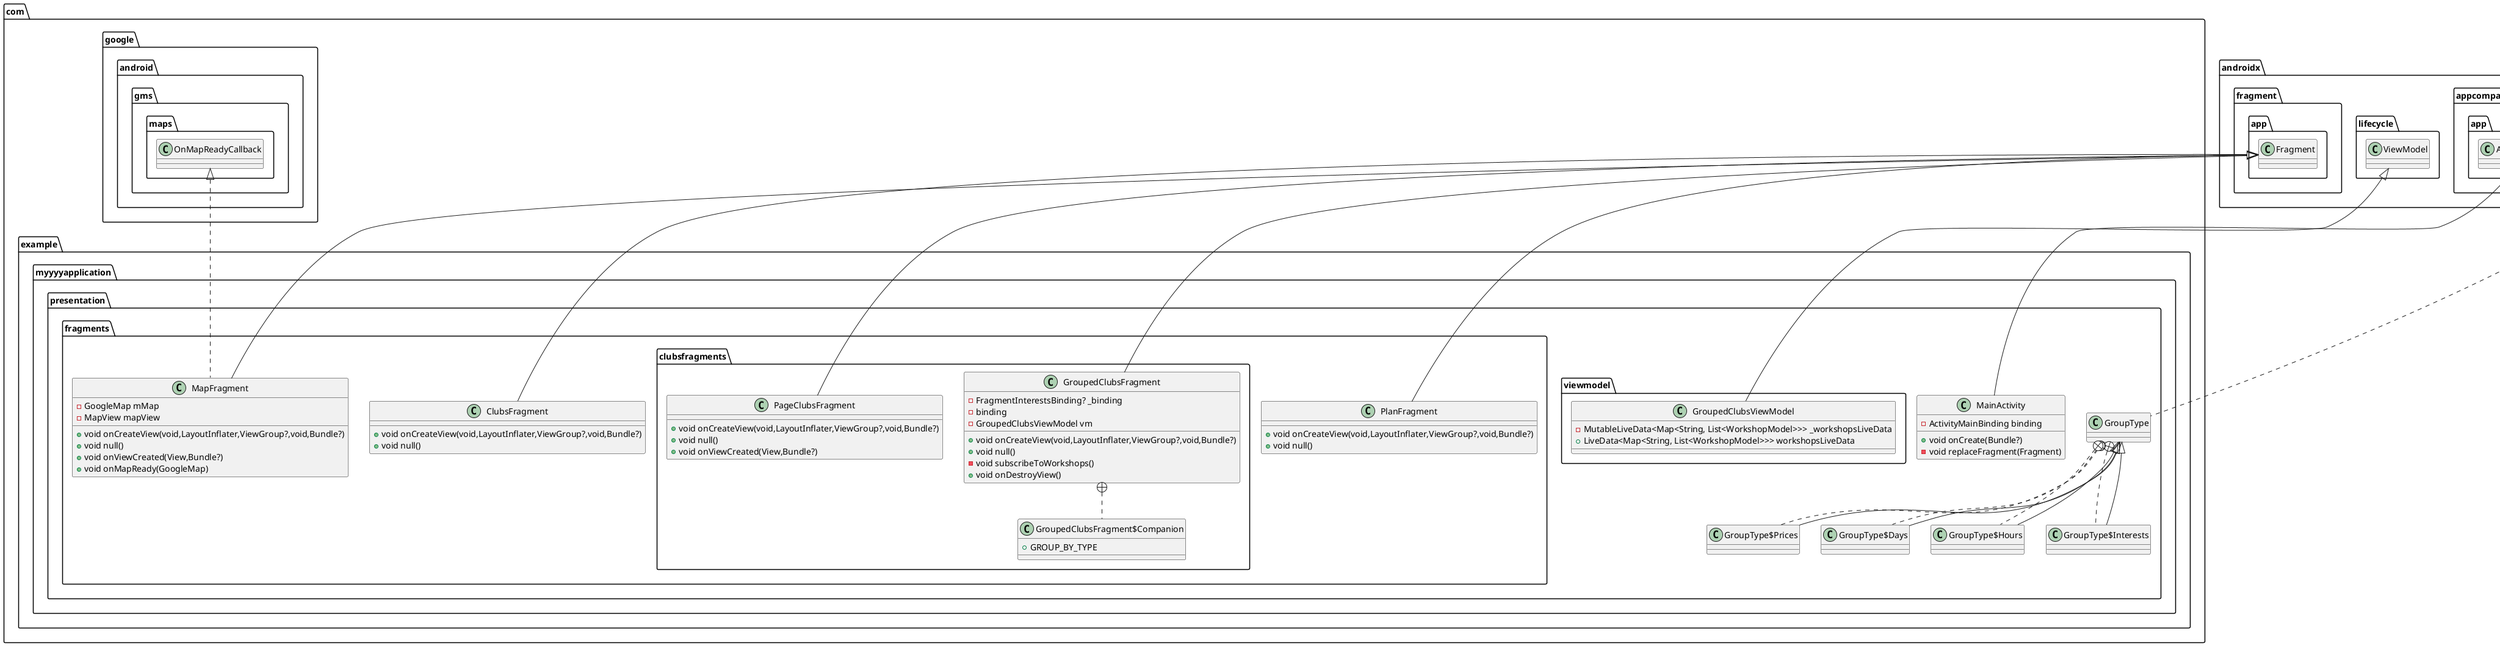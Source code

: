 @startuml
class com.example.myyyyapplication.presentation.fragments.ClubsFragment {
+ void onCreateView(void,LayoutInflater,ViewGroup?,void,Bundle?)
+ void null()
}

class com.example.myyyyapplication.presentation.MainActivity {
- ActivityMainBinding binding
+ void onCreate(Bundle?)
- void replaceFragment(Fragment)
}


class com.example.myyyyapplication.presentation.fragments.clubsfragments.GroupedClubsFragment$Companion {
+  GROUP_BY_TYPE
}

class com.example.myyyyapplication.presentation.fragments.clubsfragments.GroupedClubsFragment {
- FragmentInterestsBinding? _binding
-  binding
- GroupedClubsViewModel vm
+ void onCreateView(void,LayoutInflater,ViewGroup?,void,Bundle?)
+ void null()
- void subscribeToWorkshops()
+ void onDestroyView()
}


class com.example.myyyyapplication.presentation.viewmodel.GroupedClubsViewModel {
- MutableLiveData<Map<String, List<WorkshopModel>>> _workshopsLiveData
+ LiveData<Map<String, List<WorkshopModel>>> workshopsLiveData
}

class com.example.myyyyapplication.presentation.fragments.MapFragment {
- GoogleMap mMap
- MapView mapView
+ void onCreateView(void,LayoutInflater,ViewGroup?,void,Bundle?)
+ void null()
+ void onViewCreated(View,Bundle?)
+ void onMapReady(GoogleMap)
}


class com.example.myyyyapplication.presentation.fragments.PlanFragment {
+ void onCreateView(void,LayoutInflater,ViewGroup?,void,Bundle?)
+ void null()
}

class com.example.myyyyapplication.presentation.GroupType$Interests {
}
class com.example.myyyyapplication.presentation.GroupType$Prices {
}
class com.example.myyyyapplication.presentation.GroupType$Days {
}
class com.example.myyyyapplication.presentation.GroupType$Hours {
}
class com.example.myyyyapplication.presentation.GroupType {
}
class com.example.myyyyapplication.presentation.fragments.clubsfragments.PageClubsFragment {
+ void onCreateView(void,LayoutInflater,ViewGroup?,void,Bundle?)
+ void null()
+ void onViewCreated(View,Bundle?)
}



androidx.fragment.app.Fragment <|-- com.example.myyyyapplication.presentation.fragments.ClubsFragment
androidx.appcompat.app.AppCompatActivity <|-- com.example.myyyyapplication.presentation.MainActivity
com.example.myyyyapplication.presentation.fragments.clubsfragments.GroupedClubsFragment +.. com.example.myyyyapplication.presentation.fragments.clubsfragments.GroupedClubsFragment$Companion
androidx.fragment.app.Fragment <|-- com.example.myyyyapplication.presentation.fragments.clubsfragments.GroupedClubsFragment
androidx.lifecycle.ViewModel <|-- com.example.myyyyapplication.presentation.viewmodel.GroupedClubsViewModel
androidx.fragment.app.Fragment <|-- com.example.myyyyapplication.presentation.fragments.MapFragment
com.google.android.gms.maps.OnMapReadyCallback <|.. com.example.myyyyapplication.presentation.fragments.MapFragment
androidx.fragment.app.Fragment <|-- com.example.myyyyapplication.presentation.fragments.PlanFragment
com.example.myyyyapplication.presentation.GroupType +.. com.example.myyyyapplication.presentation.GroupType$Interests
com.example.myyyyapplication.presentation.GroupType <|-- com.example.myyyyapplication.presentation.GroupType$Interests
com.example.myyyyapplication.presentation.GroupType +.. com.example.myyyyapplication.presentation.GroupType$Prices
com.example.myyyyapplication.presentation.GroupType <|-- com.example.myyyyapplication.presentation.GroupType$Prices
com.example.myyyyapplication.presentation.GroupType +.. com.example.myyyyapplication.presentation.GroupType$Days
com.example.myyyyapplication.presentation.GroupType <|-- com.example.myyyyapplication.presentation.GroupType$Days
com.example.myyyyapplication.presentation.GroupType +.. com.example.myyyyapplication.presentation.GroupType$Hours
com.example.myyyyapplication.presentation.GroupType <|-- com.example.myyyyapplication.presentation.GroupType$Hours
java.io.Serializable <|.. com.example.myyyyapplication.presentation.GroupType
androidx.fragment.app.Fragment <|-- com.example.myyyyapplication.presentation.fragments.clubsfragments.PageClubsFragment
@enduml